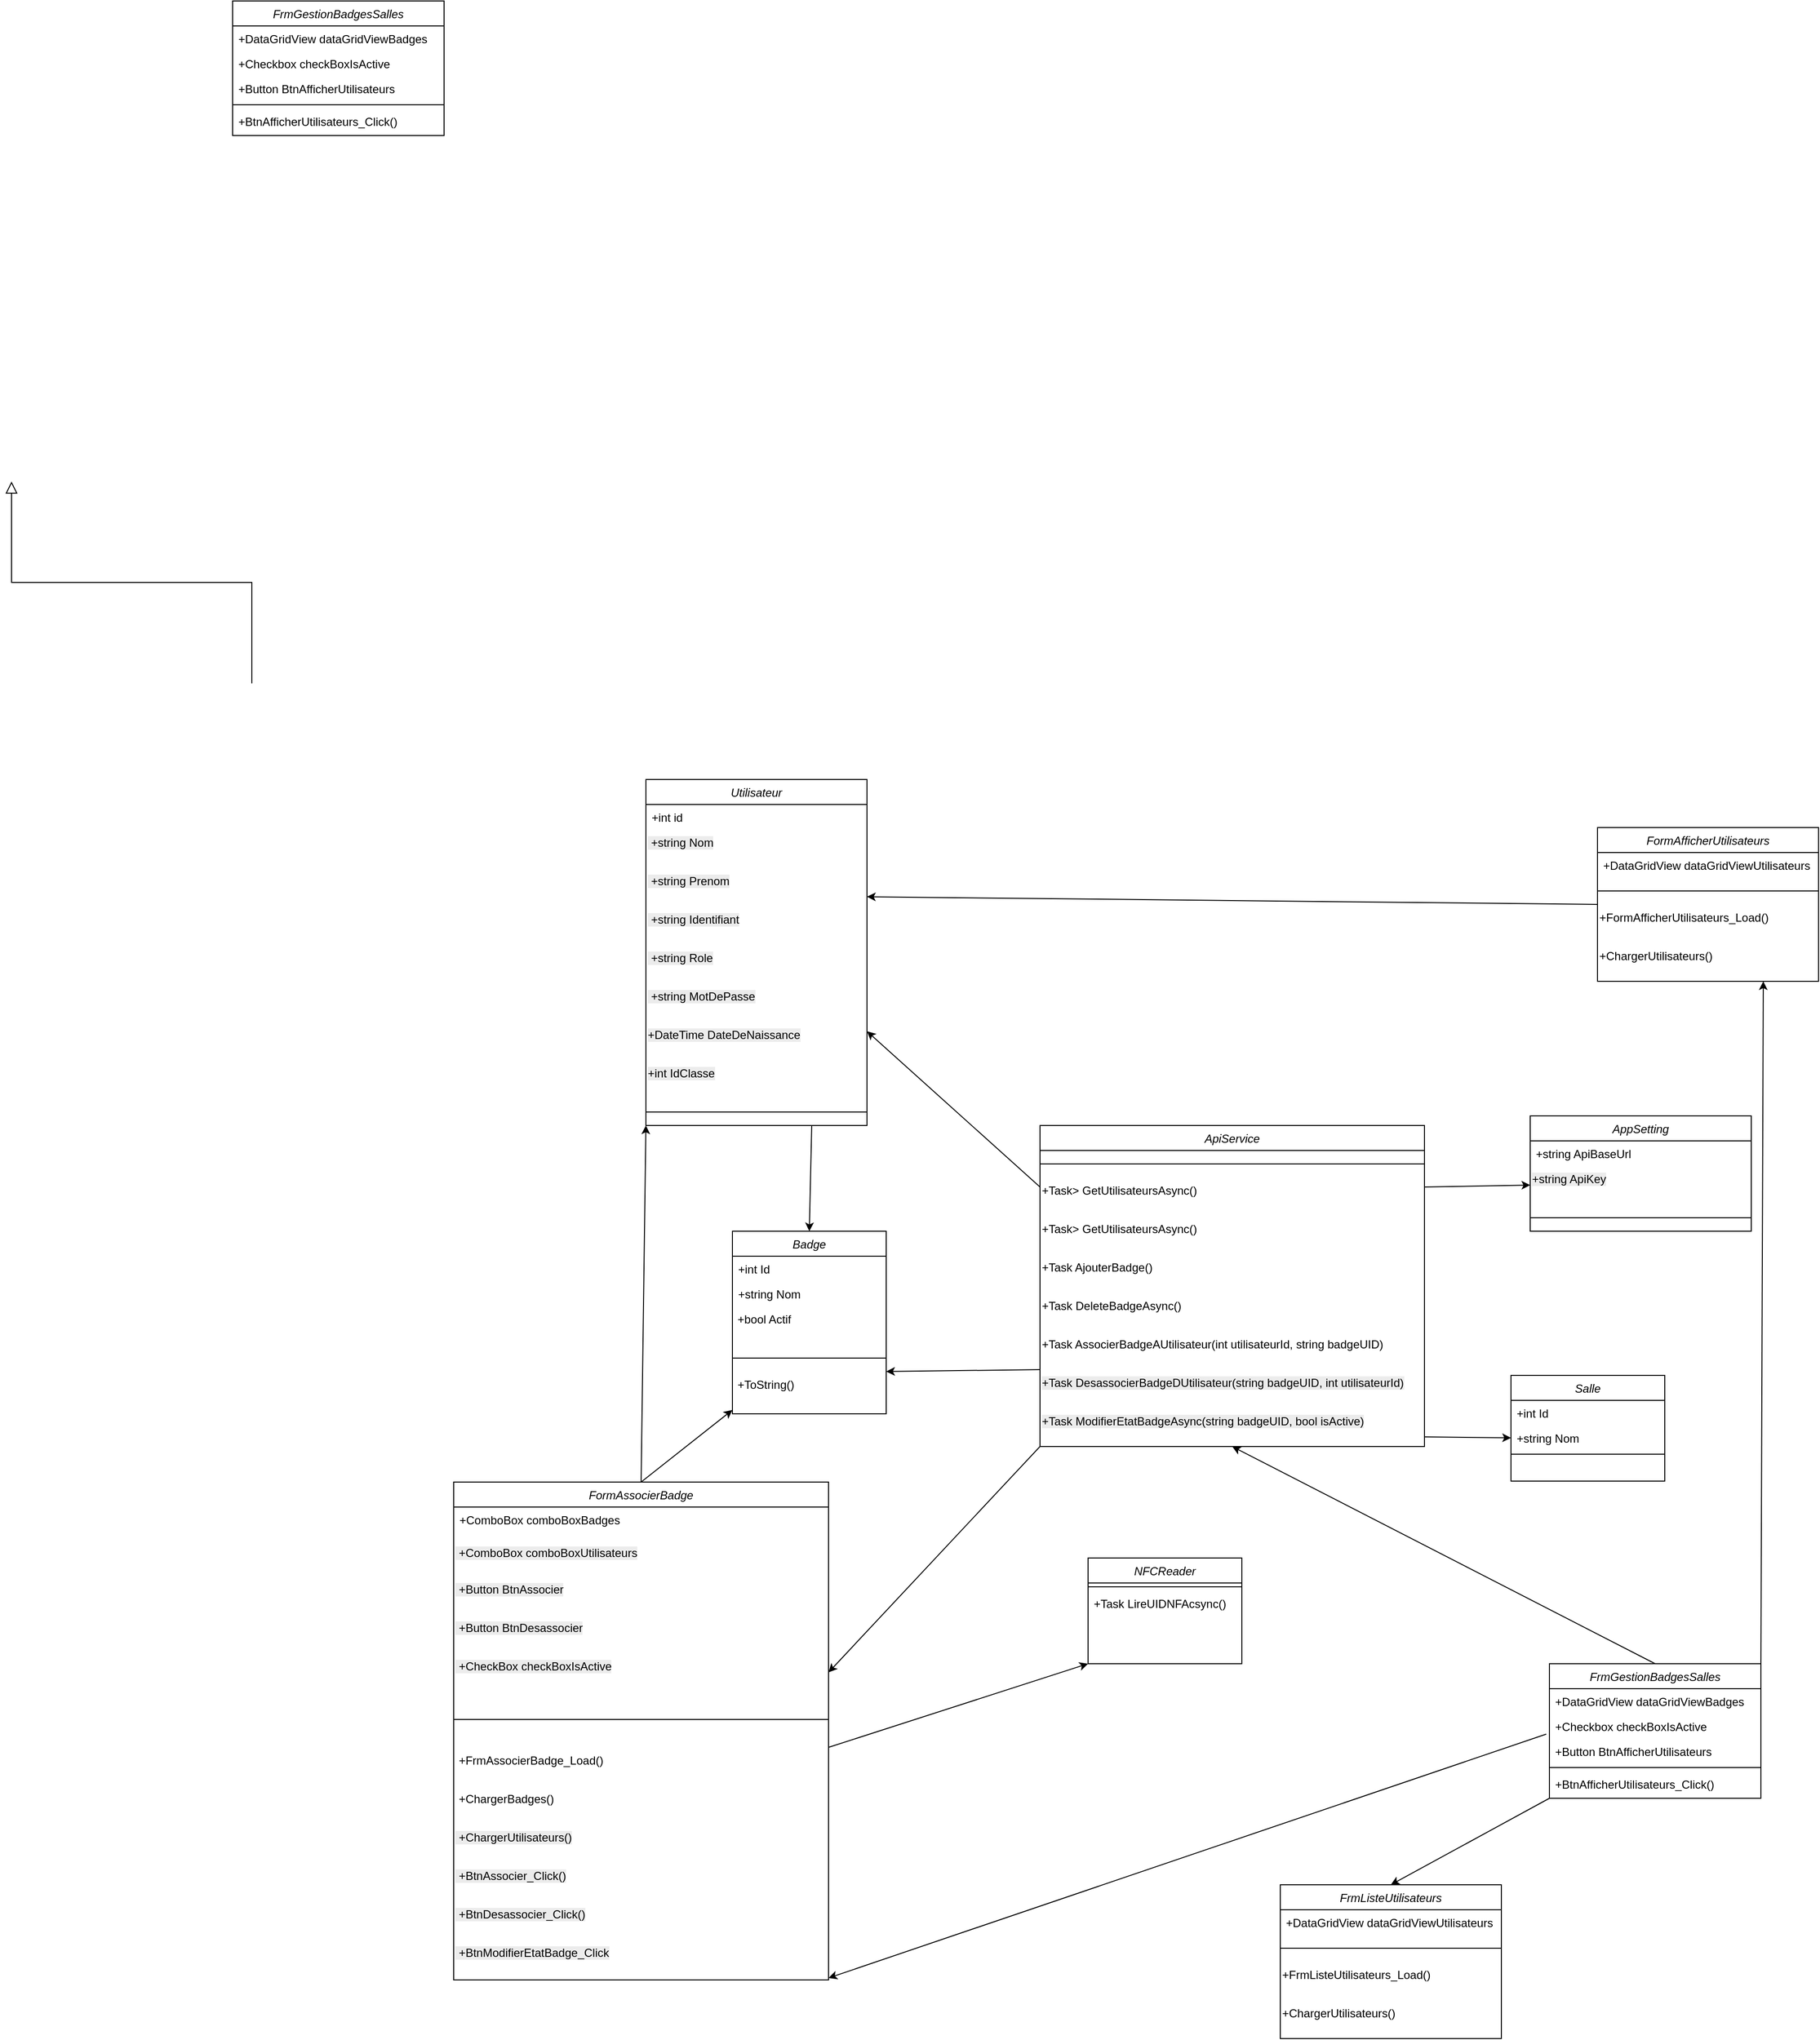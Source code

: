 <mxfile version="26.2.14">
  <diagram id="C5RBs43oDa-KdzZeNtuy" name="Page-1">
    <mxGraphModel dx="3064" dy="1447" grid="1" gridSize="10" guides="1" tooltips="1" connect="1" arrows="1" fold="1" page="1" pageScale="1" pageWidth="827" pageHeight="1169" math="0" shadow="0">
      <root>
        <mxCell id="WIyWlLk6GJQsqaUBKTNV-0" />
        <mxCell id="WIyWlLk6GJQsqaUBKTNV-1" parent="WIyWlLk6GJQsqaUBKTNV-0" />
        <mxCell id="zkfFHV4jXpPFQw0GAbJ--0" value="Salle" style="swimlane;fontStyle=2;align=center;verticalAlign=top;childLayout=stackLayout;horizontal=1;startSize=26;horizontalStack=0;resizeParent=1;resizeLast=0;collapsible=1;marginBottom=0;rounded=0;shadow=0;strokeWidth=1;" parent="WIyWlLk6GJQsqaUBKTNV-1" vertex="1">
          <mxGeometry x="1790" y="1470" width="160" height="110" as="geometry">
            <mxRectangle x="230" y="140" width="160" height="26" as="alternateBounds" />
          </mxGeometry>
        </mxCell>
        <mxCell id="zkfFHV4jXpPFQw0GAbJ--1" value="+int Id" style="text;align=left;verticalAlign=top;spacingLeft=4;spacingRight=4;overflow=hidden;rotatable=0;points=[[0,0.5],[1,0.5]];portConstraint=eastwest;" parent="zkfFHV4jXpPFQw0GAbJ--0" vertex="1">
          <mxGeometry y="26" width="160" height="26" as="geometry" />
        </mxCell>
        <mxCell id="zkfFHV4jXpPFQw0GAbJ--2" value="+string Nom" style="text;align=left;verticalAlign=top;spacingLeft=4;spacingRight=4;overflow=hidden;rotatable=0;points=[[0,0.5],[1,0.5]];portConstraint=eastwest;rounded=0;shadow=0;html=0;" parent="zkfFHV4jXpPFQw0GAbJ--0" vertex="1">
          <mxGeometry y="52" width="160" height="26" as="geometry" />
        </mxCell>
        <mxCell id="zkfFHV4jXpPFQw0GAbJ--4" value="" style="line;html=1;strokeWidth=1;align=left;verticalAlign=middle;spacingTop=-1;spacingLeft=3;spacingRight=3;rotatable=0;labelPosition=right;points=[];portConstraint=eastwest;" parent="zkfFHV4jXpPFQw0GAbJ--0" vertex="1">
          <mxGeometry y="78" width="160" height="8" as="geometry" />
        </mxCell>
        <mxCell id="zkfFHV4jXpPFQw0GAbJ--16" value="" style="endArrow=block;endSize=10;endFill=0;shadow=0;strokeWidth=1;rounded=0;curved=0;edgeStyle=elbowEdgeStyle;elbow=vertical;" parent="WIyWlLk6GJQsqaUBKTNV-1" edge="1">
          <mxGeometry width="160" relative="1" as="geometry">
            <mxPoint x="480" y="750" as="sourcePoint" />
            <mxPoint x="230" y="540" as="targetPoint" />
          </mxGeometry>
        </mxCell>
        <mxCell id="cwjUSwcgFx_ftopS6102-0" value="NFCReader" style="swimlane;fontStyle=2;align=center;verticalAlign=top;childLayout=stackLayout;horizontal=1;startSize=26;horizontalStack=0;resizeParent=1;resizeLast=0;collapsible=1;marginBottom=0;rounded=0;shadow=0;strokeWidth=1;" parent="WIyWlLk6GJQsqaUBKTNV-1" vertex="1">
          <mxGeometry x="1350" y="1660" width="160" height="110" as="geometry">
            <mxRectangle x="230" y="140" width="160" height="26" as="alternateBounds" />
          </mxGeometry>
        </mxCell>
        <mxCell id="cwjUSwcgFx_ftopS6102-3" value="" style="line;html=1;strokeWidth=1;align=left;verticalAlign=middle;spacingTop=-1;spacingLeft=3;spacingRight=3;rotatable=0;labelPosition=right;points=[];portConstraint=eastwest;" parent="cwjUSwcgFx_ftopS6102-0" vertex="1">
          <mxGeometry y="26" width="160" height="8" as="geometry" />
        </mxCell>
        <mxCell id="cwjUSwcgFx_ftopS6102-4" value="+Task LireUIDNFAcsync()" style="text;align=left;verticalAlign=top;spacingLeft=4;spacingRight=4;overflow=hidden;rotatable=0;points=[[0,0.5],[1,0.5]];portConstraint=eastwest;rounded=0;shadow=0;html=0;" parent="cwjUSwcgFx_ftopS6102-0" vertex="1">
          <mxGeometry y="34" width="160" height="26" as="geometry" />
        </mxCell>
        <mxCell id="cwjUSwcgFx_ftopS6102-14" value="Badge" style="swimlane;fontStyle=2;align=center;verticalAlign=top;childLayout=stackLayout;horizontal=1;startSize=26;horizontalStack=0;resizeParent=1;resizeLast=0;collapsible=1;marginBottom=0;rounded=0;shadow=0;strokeWidth=1;" parent="WIyWlLk6GJQsqaUBKTNV-1" vertex="1">
          <mxGeometry x="980" y="1320" width="160" height="190" as="geometry">
            <mxRectangle x="230" y="140" width="160" height="26" as="alternateBounds" />
          </mxGeometry>
        </mxCell>
        <mxCell id="cwjUSwcgFx_ftopS6102-15" value="+int Id" style="text;align=left;verticalAlign=top;spacingLeft=4;spacingRight=4;overflow=hidden;rotatable=0;points=[[0,0.5],[1,0.5]];portConstraint=eastwest;" parent="cwjUSwcgFx_ftopS6102-14" vertex="1">
          <mxGeometry y="26" width="160" height="26" as="geometry" />
        </mxCell>
        <mxCell id="cwjUSwcgFx_ftopS6102-16" value="+string Nom" style="text;align=left;verticalAlign=top;spacingLeft=4;spacingRight=4;overflow=hidden;rotatable=0;points=[[0,0.5],[1,0.5]];portConstraint=eastwest;rounded=0;shadow=0;html=0;" parent="cwjUSwcgFx_ftopS6102-14" vertex="1">
          <mxGeometry y="52" width="160" height="26" as="geometry" />
        </mxCell>
        <mxCell id="cwjUSwcgFx_ftopS6102-22" value="&lt;span style=&quot;text-wrap-mode: nowrap;&quot;&gt;&amp;nbsp;+bool Actif&lt;/span&gt;" style="text;whiteSpace=wrap;html=1;" parent="cwjUSwcgFx_ftopS6102-14" vertex="1">
          <mxGeometry y="78" width="160" height="40" as="geometry" />
        </mxCell>
        <mxCell id="cwjUSwcgFx_ftopS6102-17" value="" style="line;html=1;strokeWidth=1;align=left;verticalAlign=middle;spacingTop=-1;spacingLeft=3;spacingRight=3;rotatable=0;labelPosition=right;points=[];portConstraint=eastwest;" parent="cwjUSwcgFx_ftopS6102-14" vertex="1">
          <mxGeometry y="118" width="160" height="28" as="geometry" />
        </mxCell>
        <mxCell id="cwjUSwcgFx_ftopS6102-23" value="&lt;span style=&quot;text-wrap-mode: nowrap;&quot;&gt;&amp;nbsp;+ToString()&lt;/span&gt;" style="text;whiteSpace=wrap;html=1;" parent="cwjUSwcgFx_ftopS6102-14" vertex="1">
          <mxGeometry y="146" width="160" height="40" as="geometry" />
        </mxCell>
        <mxCell id="cwjUSwcgFx_ftopS6102-18" value="FrmGestionBadgesSalles" style="swimlane;fontStyle=2;align=center;verticalAlign=top;childLayout=stackLayout;horizontal=1;startSize=26;horizontalStack=0;resizeParent=1;resizeLast=0;collapsible=1;marginBottom=0;rounded=0;shadow=0;strokeWidth=1;" parent="WIyWlLk6GJQsqaUBKTNV-1" vertex="1">
          <mxGeometry x="460" y="40" width="220" height="140" as="geometry">
            <mxRectangle x="230" y="140" width="160" height="26" as="alternateBounds" />
          </mxGeometry>
        </mxCell>
        <mxCell id="cwjUSwcgFx_ftopS6102-19" value="+DataGridView dataGridViewBadges" style="text;align=left;verticalAlign=top;spacingLeft=4;spacingRight=4;overflow=hidden;rotatable=0;points=[[0,0.5],[1,0.5]];portConstraint=eastwest;" parent="cwjUSwcgFx_ftopS6102-18" vertex="1">
          <mxGeometry y="26" width="220" height="26" as="geometry" />
        </mxCell>
        <mxCell id="cwjUSwcgFx_ftopS6102-20" value="+Checkbox checkBoxIsActive" style="text;align=left;verticalAlign=top;spacingLeft=4;spacingRight=4;overflow=hidden;rotatable=0;points=[[0,0.5],[1,0.5]];portConstraint=eastwest;rounded=0;shadow=0;html=0;" parent="cwjUSwcgFx_ftopS6102-18" vertex="1">
          <mxGeometry y="52" width="220" height="26" as="geometry" />
        </mxCell>
        <mxCell id="cwjUSwcgFx_ftopS6102-24" value="+Button BtnAfficherUtilisateurs" style="text;align=left;verticalAlign=top;spacingLeft=4;spacingRight=4;overflow=hidden;rotatable=0;points=[[0,0.5],[1,0.5]];portConstraint=eastwest;rounded=0;shadow=0;html=0;" parent="cwjUSwcgFx_ftopS6102-18" vertex="1">
          <mxGeometry y="78" width="220" height="26" as="geometry" />
        </mxCell>
        <mxCell id="cwjUSwcgFx_ftopS6102-21" value="" style="line;html=1;strokeWidth=1;align=left;verticalAlign=middle;spacingTop=-1;spacingLeft=3;spacingRight=3;rotatable=0;labelPosition=right;points=[];portConstraint=eastwest;" parent="cwjUSwcgFx_ftopS6102-18" vertex="1">
          <mxGeometry y="104" width="220" height="8" as="geometry" />
        </mxCell>
        <mxCell id="cwjUSwcgFx_ftopS6102-25" value="+BtnAfficherUtilisateurs_Click()" style="text;align=left;verticalAlign=top;spacingLeft=4;spacingRight=4;overflow=hidden;rotatable=0;points=[[0,0.5],[1,0.5]];portConstraint=eastwest;rounded=0;shadow=0;html=0;" parent="cwjUSwcgFx_ftopS6102-18" vertex="1">
          <mxGeometry y="112" width="220" height="26" as="geometry" />
        </mxCell>
        <mxCell id="cwjUSwcgFx_ftopS6102-26" value="FrmGestionBadgesSalles" style="swimlane;fontStyle=2;align=center;verticalAlign=top;childLayout=stackLayout;horizontal=1;startSize=26;horizontalStack=0;resizeParent=1;resizeLast=0;collapsible=1;marginBottom=0;rounded=0;shadow=0;strokeWidth=1;" parent="WIyWlLk6GJQsqaUBKTNV-1" vertex="1">
          <mxGeometry x="1830" y="1770" width="220" height="140" as="geometry">
            <mxRectangle x="230" y="140" width="160" height="26" as="alternateBounds" />
          </mxGeometry>
        </mxCell>
        <mxCell id="cwjUSwcgFx_ftopS6102-27" value="+DataGridView dataGridViewBadges" style="text;align=left;verticalAlign=top;spacingLeft=4;spacingRight=4;overflow=hidden;rotatable=0;points=[[0,0.5],[1,0.5]];portConstraint=eastwest;" parent="cwjUSwcgFx_ftopS6102-26" vertex="1">
          <mxGeometry y="26" width="220" height="26" as="geometry" />
        </mxCell>
        <mxCell id="cwjUSwcgFx_ftopS6102-28" value="+Checkbox checkBoxIsActive" style="text;align=left;verticalAlign=top;spacingLeft=4;spacingRight=4;overflow=hidden;rotatable=0;points=[[0,0.5],[1,0.5]];portConstraint=eastwest;rounded=0;shadow=0;html=0;" parent="cwjUSwcgFx_ftopS6102-26" vertex="1">
          <mxGeometry y="52" width="220" height="26" as="geometry" />
        </mxCell>
        <mxCell id="cwjUSwcgFx_ftopS6102-29" value="+Button BtnAfficherUtilisateurs" style="text;align=left;verticalAlign=top;spacingLeft=4;spacingRight=4;overflow=hidden;rotatable=0;points=[[0,0.5],[1,0.5]];portConstraint=eastwest;rounded=0;shadow=0;html=0;" parent="cwjUSwcgFx_ftopS6102-26" vertex="1">
          <mxGeometry y="78" width="220" height="26" as="geometry" />
        </mxCell>
        <mxCell id="cwjUSwcgFx_ftopS6102-30" value="" style="line;html=1;strokeWidth=1;align=left;verticalAlign=middle;spacingTop=-1;spacingLeft=3;spacingRight=3;rotatable=0;labelPosition=right;points=[];portConstraint=eastwest;" parent="cwjUSwcgFx_ftopS6102-26" vertex="1">
          <mxGeometry y="104" width="220" height="8" as="geometry" />
        </mxCell>
        <mxCell id="cwjUSwcgFx_ftopS6102-31" value="+BtnAfficherUtilisateurs_Click()" style="text;align=left;verticalAlign=top;spacingLeft=4;spacingRight=4;overflow=hidden;rotatable=0;points=[[0,0.5],[1,0.5]];portConstraint=eastwest;rounded=0;shadow=0;html=0;" parent="cwjUSwcgFx_ftopS6102-26" vertex="1">
          <mxGeometry y="112" width="220" height="26" as="geometry" />
        </mxCell>
        <mxCell id="cwjUSwcgFx_ftopS6102-32" value="FormAfficherUtilisateurs" style="swimlane;fontStyle=2;align=center;verticalAlign=top;childLayout=stackLayout;horizontal=1;startSize=26;horizontalStack=0;resizeParent=1;resizeLast=0;collapsible=1;marginBottom=0;rounded=0;shadow=0;strokeWidth=1;" parent="WIyWlLk6GJQsqaUBKTNV-1" vertex="1">
          <mxGeometry x="1880" y="900" width="230" height="160" as="geometry">
            <mxRectangle x="230" y="140" width="160" height="26" as="alternateBounds" />
          </mxGeometry>
        </mxCell>
        <mxCell id="cwjUSwcgFx_ftopS6102-33" value="+DataGridView dataGridViewUtilisateurs" style="text;align=left;verticalAlign=top;spacingLeft=4;spacingRight=4;overflow=hidden;rotatable=0;points=[[0,0.5],[1,0.5]];portConstraint=eastwest;" parent="cwjUSwcgFx_ftopS6102-32" vertex="1">
          <mxGeometry y="26" width="230" height="26" as="geometry" />
        </mxCell>
        <mxCell id="cwjUSwcgFx_ftopS6102-36" value="" style="line;html=1;strokeWidth=1;align=left;verticalAlign=middle;spacingTop=-1;spacingLeft=3;spacingRight=3;rotatable=0;labelPosition=right;points=[];portConstraint=eastwest;" parent="cwjUSwcgFx_ftopS6102-32" vertex="1">
          <mxGeometry y="52" width="230" height="28" as="geometry" />
        </mxCell>
        <mxCell id="cwjUSwcgFx_ftopS6102-37" value="&lt;span style=&quot;text-wrap-mode: nowrap;&quot;&gt;+FormAfficherUtilisateurs_Load()&lt;/span&gt;" style="text;whiteSpace=wrap;html=1;" parent="cwjUSwcgFx_ftopS6102-32" vertex="1">
          <mxGeometry y="80" width="230" height="40" as="geometry" />
        </mxCell>
        <mxCell id="cwjUSwcgFx_ftopS6102-38" value="+ChargerUtilisateurs()" style="text;whiteSpace=wrap;html=1;" parent="cwjUSwcgFx_ftopS6102-32" vertex="1">
          <mxGeometry y="120" width="230" height="40" as="geometry" />
        </mxCell>
        <mxCell id="cwjUSwcgFx_ftopS6102-39" value="FrmListeUtilisateurs" style="swimlane;fontStyle=2;align=center;verticalAlign=top;childLayout=stackLayout;horizontal=1;startSize=26;horizontalStack=0;resizeParent=1;resizeLast=0;collapsible=1;marginBottom=0;rounded=0;shadow=0;strokeWidth=1;" parent="WIyWlLk6GJQsqaUBKTNV-1" vertex="1">
          <mxGeometry x="1550" y="2000" width="230" height="160" as="geometry">
            <mxRectangle x="230" y="140" width="160" height="26" as="alternateBounds" />
          </mxGeometry>
        </mxCell>
        <mxCell id="cwjUSwcgFx_ftopS6102-40" value="+DataGridView dataGridViewUtilisateurs" style="text;align=left;verticalAlign=top;spacingLeft=4;spacingRight=4;overflow=hidden;rotatable=0;points=[[0,0.5],[1,0.5]];portConstraint=eastwest;" parent="cwjUSwcgFx_ftopS6102-39" vertex="1">
          <mxGeometry y="26" width="230" height="26" as="geometry" />
        </mxCell>
        <mxCell id="cwjUSwcgFx_ftopS6102-41" value="" style="line;html=1;strokeWidth=1;align=left;verticalAlign=middle;spacingTop=-1;spacingLeft=3;spacingRight=3;rotatable=0;labelPosition=right;points=[];portConstraint=eastwest;" parent="cwjUSwcgFx_ftopS6102-39" vertex="1">
          <mxGeometry y="52" width="230" height="28" as="geometry" />
        </mxCell>
        <mxCell id="cwjUSwcgFx_ftopS6102-42" value="&lt;span style=&quot;text-wrap-mode: nowrap;&quot;&gt;+FrmListeUtilisateurs_Load()&lt;/span&gt;" style="text;whiteSpace=wrap;html=1;" parent="cwjUSwcgFx_ftopS6102-39" vertex="1">
          <mxGeometry y="80" width="230" height="40" as="geometry" />
        </mxCell>
        <mxCell id="cwjUSwcgFx_ftopS6102-43" value="+ChargerUtilisateurs()" style="text;whiteSpace=wrap;html=1;" parent="cwjUSwcgFx_ftopS6102-39" vertex="1">
          <mxGeometry y="120" width="230" height="40" as="geometry" />
        </mxCell>
        <mxCell id="cwjUSwcgFx_ftopS6102-44" value="ApiService" style="swimlane;fontStyle=2;align=center;verticalAlign=top;childLayout=stackLayout;horizontal=1;startSize=26;horizontalStack=0;resizeParent=1;resizeLast=0;collapsible=1;marginBottom=0;rounded=0;shadow=0;strokeWidth=1;" parent="WIyWlLk6GJQsqaUBKTNV-1" vertex="1">
          <mxGeometry x="1300" y="1210" width="400" height="334" as="geometry">
            <mxRectangle x="230" y="140" width="160" height="26" as="alternateBounds" />
          </mxGeometry>
        </mxCell>
        <mxCell id="cwjUSwcgFx_ftopS6102-46" value="" style="line;html=1;strokeWidth=1;align=left;verticalAlign=middle;spacingTop=-1;spacingLeft=3;spacingRight=3;rotatable=0;labelPosition=right;points=[];portConstraint=eastwest;" parent="cwjUSwcgFx_ftopS6102-44" vertex="1">
          <mxGeometry y="26" width="400" height="28" as="geometry" />
        </mxCell>
        <mxCell id="cwjUSwcgFx_ftopS6102-47" value="&lt;span style=&quot;text-wrap-mode: nowrap;&quot;&gt;+Task&amp;gt; GetUtilisateursAsync()&lt;/span&gt;" style="text;whiteSpace=wrap;html=1;" parent="cwjUSwcgFx_ftopS6102-44" vertex="1">
          <mxGeometry y="54" width="400" height="40" as="geometry" />
        </mxCell>
        <mxCell id="cwjUSwcgFx_ftopS6102-50" value="&lt;span style=&quot;text-wrap-mode: nowrap;&quot;&gt;+Task&amp;gt; GetUtilisateursAsync()&lt;/span&gt;" style="text;whiteSpace=wrap;html=1;" parent="cwjUSwcgFx_ftopS6102-44" vertex="1">
          <mxGeometry y="94" width="400" height="40" as="geometry" />
        </mxCell>
        <mxCell id="cwjUSwcgFx_ftopS6102-49" value="&lt;span style=&quot;text-wrap-mode: nowrap;&quot;&gt;+Task AjouterBadge()&lt;/span&gt;" style="text;whiteSpace=wrap;html=1;" parent="cwjUSwcgFx_ftopS6102-44" vertex="1">
          <mxGeometry y="134" width="400" height="40" as="geometry" />
        </mxCell>
        <mxCell id="cwjUSwcgFx_ftopS6102-51" value="+Task DeleteBadgeAsync()" style="text;whiteSpace=wrap;html=1;" parent="cwjUSwcgFx_ftopS6102-44" vertex="1">
          <mxGeometry y="174" width="400" height="40" as="geometry" />
        </mxCell>
        <mxCell id="cwjUSwcgFx_ftopS6102-52" value="+Task AssocierBadgeAUtilisateur(int utilisateurId, string badgeUID)" style="text;whiteSpace=wrap;html=1;" parent="cwjUSwcgFx_ftopS6102-44" vertex="1">
          <mxGeometry y="214" width="400" height="40" as="geometry" />
        </mxCell>
        <mxCell id="cwjUSwcgFx_ftopS6102-53" value="&lt;span style=&quot;color: rgb(0, 0, 0); font-family: Helvetica; font-size: 12px; font-style: normal; font-variant-ligatures: normal; font-variant-caps: normal; font-weight: 400; letter-spacing: normal; orphans: 2; text-align: left; text-indent: 0px; text-transform: none; widows: 2; word-spacing: 0px; -webkit-text-stroke-width: 0px; white-space: nowrap; background-color: rgb(236, 236, 236); text-decoration-thickness: initial; text-decoration-style: initial; text-decoration-color: initial; float: none; display: inline !important;&quot;&gt;+Task DesassocierBadgeDUtilisateur(string badgeUID, int utilisateurId)&lt;/span&gt;" style="text;whiteSpace=wrap;html=1;" parent="cwjUSwcgFx_ftopS6102-44" vertex="1">
          <mxGeometry y="254" width="400" height="40" as="geometry" />
        </mxCell>
        <mxCell id="cwjUSwcgFx_ftopS6102-54" value="&lt;span style=&quot;color: rgb(0, 0, 0); font-family: Helvetica; font-size: 12px; font-style: normal; font-variant-ligatures: normal; font-variant-caps: normal; font-weight: 400; letter-spacing: normal; orphans: 2; text-align: left; text-indent: 0px; text-transform: none; widows: 2; word-spacing: 0px; -webkit-text-stroke-width: 0px; white-space: nowrap; background-color: rgb(236, 236, 236); text-decoration-thickness: initial; text-decoration-style: initial; text-decoration-color: initial; float: none; display: inline !important;&quot;&gt;+Task ModifierEtatBadgeAsync(string badgeUID, bool isActive)&lt;/span&gt;" style="text;whiteSpace=wrap;html=1;" parent="cwjUSwcgFx_ftopS6102-44" vertex="1">
          <mxGeometry y="294" width="400" height="40" as="geometry" />
        </mxCell>
        <mxCell id="cwjUSwcgFx_ftopS6102-55" value="AppSetting" style="swimlane;fontStyle=2;align=center;verticalAlign=top;childLayout=stackLayout;horizontal=1;startSize=26;horizontalStack=0;resizeParent=1;resizeLast=0;collapsible=1;marginBottom=0;rounded=0;shadow=0;strokeWidth=1;" parent="WIyWlLk6GJQsqaUBKTNV-1" vertex="1">
          <mxGeometry x="1810" y="1200" width="230" height="120" as="geometry">
            <mxRectangle x="230" y="140" width="160" height="26" as="alternateBounds" />
          </mxGeometry>
        </mxCell>
        <mxCell id="cwjUSwcgFx_ftopS6102-56" value="+string ApiBaseUrl" style="text;align=left;verticalAlign=top;spacingLeft=4;spacingRight=4;overflow=hidden;rotatable=0;points=[[0,0.5],[1,0.5]];portConstraint=eastwest;" parent="cwjUSwcgFx_ftopS6102-55" vertex="1">
          <mxGeometry y="26" width="230" height="26" as="geometry" />
        </mxCell>
        <mxCell id="cwjUSwcgFx_ftopS6102-60" value="&lt;span style=&quot;color: rgb(0, 0, 0); font-family: Helvetica; font-size: 12px; font-style: normal; font-variant-ligatures: normal; font-variant-caps: normal; font-weight: 400; letter-spacing: normal; orphans: 2; text-align: left; text-indent: 0px; text-transform: none; widows: 2; word-spacing: 0px; -webkit-text-stroke-width: 0px; white-space: nowrap; background-color: rgb(236, 236, 236); text-decoration-thickness: initial; text-decoration-style: initial; text-decoration-color: initial; float: none; display: inline !important;&quot;&gt;+string ApiKey&lt;/span&gt;" style="text;whiteSpace=wrap;html=1;" parent="cwjUSwcgFx_ftopS6102-55" vertex="1">
          <mxGeometry y="52" width="230" height="40" as="geometry" />
        </mxCell>
        <mxCell id="cwjUSwcgFx_ftopS6102-57" value="" style="line;html=1;strokeWidth=1;align=left;verticalAlign=middle;spacingTop=-1;spacingLeft=3;spacingRight=3;rotatable=0;labelPosition=right;points=[];portConstraint=eastwest;" parent="cwjUSwcgFx_ftopS6102-55" vertex="1">
          <mxGeometry y="92" width="230" height="28" as="geometry" />
        </mxCell>
        <mxCell id="cwjUSwcgFx_ftopS6102-61" value="Utilisateur" style="swimlane;fontStyle=2;align=center;verticalAlign=top;childLayout=stackLayout;horizontal=1;startSize=26;horizontalStack=0;resizeParent=1;resizeLast=0;collapsible=1;marginBottom=0;rounded=0;shadow=0;strokeWidth=1;" parent="WIyWlLk6GJQsqaUBKTNV-1" vertex="1">
          <mxGeometry x="890" y="850" width="230" height="360" as="geometry">
            <mxRectangle x="230" y="140" width="160" height="26" as="alternateBounds" />
          </mxGeometry>
        </mxCell>
        <mxCell id="cwjUSwcgFx_ftopS6102-62" value="+int id" style="text;align=left;verticalAlign=top;spacingLeft=4;spacingRight=4;overflow=hidden;rotatable=0;points=[[0,0.5],[1,0.5]];portConstraint=eastwest;" parent="cwjUSwcgFx_ftopS6102-61" vertex="1">
          <mxGeometry y="26" width="230" height="26" as="geometry" />
        </mxCell>
        <mxCell id="cwjUSwcgFx_ftopS6102-63" value="&lt;span style=&quot;color: rgb(0, 0, 0); font-family: Helvetica; font-size: 12px; font-style: normal; font-variant-ligatures: normal; font-variant-caps: normal; font-weight: 400; letter-spacing: normal; orphans: 2; text-align: left; text-indent: 0px; text-transform: none; widows: 2; word-spacing: 0px; -webkit-text-stroke-width: 0px; white-space: nowrap; background-color: rgb(236, 236, 236); text-decoration-thickness: initial; text-decoration-style: initial; text-decoration-color: initial; float: none; display: inline !important;&quot;&gt;&amp;nbsp;+string Nom&lt;/span&gt;" style="text;whiteSpace=wrap;html=1;" parent="cwjUSwcgFx_ftopS6102-61" vertex="1">
          <mxGeometry y="52" width="230" height="40" as="geometry" />
        </mxCell>
        <mxCell id="cwjUSwcgFx_ftopS6102-65" value="&lt;span style=&quot;color: rgb(0, 0, 0); font-family: Helvetica; font-size: 12px; font-style: normal; font-variant-ligatures: normal; font-variant-caps: normal; font-weight: 400; letter-spacing: normal; orphans: 2; text-align: left; text-indent: 0px; text-transform: none; widows: 2; word-spacing: 0px; -webkit-text-stroke-width: 0px; white-space: nowrap; background-color: rgb(236, 236, 236); text-decoration-thickness: initial; text-decoration-style: initial; text-decoration-color: initial; float: none; display: inline !important;&quot;&gt;&amp;nbsp;+string Prenom&lt;/span&gt;" style="text;whiteSpace=wrap;html=1;" parent="cwjUSwcgFx_ftopS6102-61" vertex="1">
          <mxGeometry y="92" width="230" height="40" as="geometry" />
        </mxCell>
        <mxCell id="cwjUSwcgFx_ftopS6102-66" value="&lt;span style=&quot;color: rgb(0, 0, 0); font-family: Helvetica; font-size: 12px; font-style: normal; font-variant-ligatures: normal; font-variant-caps: normal; font-weight: 400; letter-spacing: normal; orphans: 2; text-align: left; text-indent: 0px; text-transform: none; widows: 2; word-spacing: 0px; -webkit-text-stroke-width: 0px; white-space: nowrap; background-color: rgb(236, 236, 236); text-decoration-thickness: initial; text-decoration-style: initial; text-decoration-color: initial; float: none; display: inline !important;&quot;&gt;&amp;nbsp;+string Identifiant&lt;/span&gt;" style="text;whiteSpace=wrap;html=1;" parent="cwjUSwcgFx_ftopS6102-61" vertex="1">
          <mxGeometry y="132" width="230" height="40" as="geometry" />
        </mxCell>
        <mxCell id="cwjUSwcgFx_ftopS6102-67" value="&lt;span style=&quot;color: rgb(0, 0, 0); font-family: Helvetica; font-size: 12px; font-style: normal; font-variant-ligatures: normal; font-variant-caps: normal; font-weight: 400; letter-spacing: normal; orphans: 2; text-align: left; text-indent: 0px; text-transform: none; widows: 2; word-spacing: 0px; -webkit-text-stroke-width: 0px; white-space: nowrap; background-color: rgb(236, 236, 236); text-decoration-thickness: initial; text-decoration-style: initial; text-decoration-color: initial; float: none; display: inline !important;&quot;&gt;&amp;nbsp;+string Role&lt;/span&gt;" style="text;whiteSpace=wrap;html=1;" parent="cwjUSwcgFx_ftopS6102-61" vertex="1">
          <mxGeometry y="172" width="230" height="40" as="geometry" />
        </mxCell>
        <mxCell id="cwjUSwcgFx_ftopS6102-68" value="&lt;span style=&quot;color: rgb(0, 0, 0); font-family: Helvetica; font-size: 12px; font-style: normal; font-variant-ligatures: normal; font-variant-caps: normal; font-weight: 400; letter-spacing: normal; orphans: 2; text-align: left; text-indent: 0px; text-transform: none; widows: 2; word-spacing: 0px; -webkit-text-stroke-width: 0px; white-space: nowrap; background-color: rgb(236, 236, 236); text-decoration-thickness: initial; text-decoration-style: initial; text-decoration-color: initial; float: none; display: inline !important;&quot;&gt;&amp;nbsp;+string MotDePasse&lt;/span&gt;" style="text;whiteSpace=wrap;html=1;" parent="cwjUSwcgFx_ftopS6102-61" vertex="1">
          <mxGeometry y="212" width="230" height="40" as="geometry" />
        </mxCell>
        <mxCell id="cwjUSwcgFx_ftopS6102-69" value="&lt;span style=&quot;color: rgb(0, 0, 0); font-family: Helvetica; font-size: 12px; font-style: normal; font-variant-ligatures: normal; font-variant-caps: normal; font-weight: 400; letter-spacing: normal; orphans: 2; text-align: left; text-indent: 0px; text-transform: none; widows: 2; word-spacing: 0px; -webkit-text-stroke-width: 0px; white-space: nowrap; background-color: rgb(236, 236, 236); text-decoration-thickness: initial; text-decoration-style: initial; text-decoration-color: initial; float: none; display: inline !important;&quot;&gt;+DateTime DateDeNaissance&lt;/span&gt;" style="text;whiteSpace=wrap;html=1;" parent="cwjUSwcgFx_ftopS6102-61" vertex="1">
          <mxGeometry y="252" width="230" height="40" as="geometry" />
        </mxCell>
        <mxCell id="cwjUSwcgFx_ftopS6102-70" value="&lt;span style=&quot;color: rgb(0, 0, 0); font-family: Helvetica; font-size: 12px; font-style: normal; font-variant-ligatures: normal; font-variant-caps: normal; font-weight: 400; letter-spacing: normal; orphans: 2; text-align: left; text-indent: 0px; text-transform: none; widows: 2; word-spacing: 0px; -webkit-text-stroke-width: 0px; white-space: nowrap; background-color: rgb(236, 236, 236); text-decoration-thickness: initial; text-decoration-style: initial; text-decoration-color: initial; float: none; display: inline !important;&quot;&gt;+int IdClasse&lt;/span&gt;" style="text;whiteSpace=wrap;html=1;" parent="cwjUSwcgFx_ftopS6102-61" vertex="1">
          <mxGeometry y="292" width="230" height="40" as="geometry" />
        </mxCell>
        <mxCell id="cwjUSwcgFx_ftopS6102-64" value="" style="line;html=1;strokeWidth=1;align=left;verticalAlign=middle;spacingTop=-1;spacingLeft=3;spacingRight=3;rotatable=0;labelPosition=right;points=[];portConstraint=eastwest;" parent="cwjUSwcgFx_ftopS6102-61" vertex="1">
          <mxGeometry y="332" width="230" height="28" as="geometry" />
        </mxCell>
        <mxCell id="cwjUSwcgFx_ftopS6102-84" value="FormAssocierBadge" style="swimlane;fontStyle=2;align=center;verticalAlign=top;childLayout=stackLayout;horizontal=1;startSize=26;horizontalStack=0;resizeParent=1;resizeLast=0;collapsible=1;marginBottom=0;rounded=0;shadow=0;strokeWidth=1;" parent="WIyWlLk6GJQsqaUBKTNV-1" vertex="1">
          <mxGeometry x="690" y="1581" width="390" height="518" as="geometry">
            <mxRectangle x="230" y="140" width="160" height="26" as="alternateBounds" />
          </mxGeometry>
        </mxCell>
        <mxCell id="cwjUSwcgFx_ftopS6102-85" value="+ComboBox comboBoxBadges" style="text;align=left;verticalAlign=top;spacingLeft=4;spacingRight=4;overflow=hidden;rotatable=0;points=[[0,0.5],[1,0.5]];portConstraint=eastwest;" parent="cwjUSwcgFx_ftopS6102-84" vertex="1">
          <mxGeometry y="26" width="390" height="34" as="geometry" />
        </mxCell>
        <mxCell id="cwjUSwcgFx_ftopS6102-89" value="&lt;span style=&quot;color: rgb(0, 0, 0); font-family: Helvetica; font-size: 12px; font-style: normal; font-variant-ligatures: normal; font-variant-caps: normal; font-weight: 400; letter-spacing: normal; orphans: 2; text-align: left; text-indent: 0px; text-transform: none; widows: 2; word-spacing: 0px; -webkit-text-stroke-width: 0px; white-space: nowrap; background-color: rgb(236, 236, 236); text-decoration-thickness: initial; text-decoration-style: initial; text-decoration-color: initial; float: none; display: inline !important;&quot;&gt;&amp;nbsp;+ComboBox comboBoxUtilisateurs&lt;/span&gt;" style="text;whiteSpace=wrap;html=1;" parent="cwjUSwcgFx_ftopS6102-84" vertex="1">
          <mxGeometry y="60" width="390" height="38" as="geometry" />
        </mxCell>
        <mxCell id="cwjUSwcgFx_ftopS6102-90" value="&lt;span style=&quot;color: rgb(0, 0, 0); font-family: Helvetica; font-size: 12px; font-style: normal; font-variant-ligatures: normal; font-variant-caps: normal; font-weight: 400; letter-spacing: normal; orphans: 2; text-align: left; text-indent: 0px; text-transform: none; widows: 2; word-spacing: 0px; -webkit-text-stroke-width: 0px; white-space: nowrap; background-color: rgb(236, 236, 236); text-decoration-thickness: initial; text-decoration-style: initial; text-decoration-color: initial; float: none; display: inline !important;&quot;&gt;&amp;nbsp;+Button BtnAssocier&lt;/span&gt;" style="text;whiteSpace=wrap;html=1;" parent="cwjUSwcgFx_ftopS6102-84" vertex="1">
          <mxGeometry y="98" width="390" height="40" as="geometry" />
        </mxCell>
        <mxCell id="cwjUSwcgFx_ftopS6102-91" value="&lt;span style=&quot;color: rgb(0, 0, 0); font-family: Helvetica; font-size: 12px; font-style: normal; font-variant-ligatures: normal; font-variant-caps: normal; font-weight: 400; letter-spacing: normal; orphans: 2; text-align: left; text-indent: 0px; text-transform: none; widows: 2; word-spacing: 0px; -webkit-text-stroke-width: 0px; white-space: normal; background-color: rgb(236, 236, 236); text-decoration-thickness: initial; text-decoration-style: initial; text-decoration-color: initial; float: none; display: inline !important;&quot;&gt;&amp;nbsp;+Button BtnDesassocier&lt;/span&gt;" style="text;whiteSpace=wrap;html=1;" parent="cwjUSwcgFx_ftopS6102-84" vertex="1">
          <mxGeometry y="138" width="390" height="40" as="geometry" />
        </mxCell>
        <mxCell id="cwjUSwcgFx_ftopS6102-92" value="&lt;span style=&quot;color: rgb(0, 0, 0); font-family: Helvetica; font-size: 12px; font-style: normal; font-variant-ligatures: normal; font-variant-caps: normal; font-weight: 400; letter-spacing: normal; orphans: 2; text-align: left; text-indent: 0px; text-transform: none; widows: 2; word-spacing: 0px; -webkit-text-stroke-width: 0px; white-space: normal; background-color: rgb(236, 236, 236); text-decoration-thickness: initial; text-decoration-style: initial; text-decoration-color: initial; float: none; display: inline !important;&quot;&gt;&amp;nbsp;+CheckBox checkBoxIsActive&lt;/span&gt;" style="text;whiteSpace=wrap;html=1;" parent="cwjUSwcgFx_ftopS6102-84" vertex="1">
          <mxGeometry y="178" width="390" height="40" as="geometry" />
        </mxCell>
        <mxCell id="cwjUSwcgFx_ftopS6102-86" value="" style="line;html=1;strokeWidth=1;align=left;verticalAlign=middle;spacingTop=-1;spacingLeft=3;spacingRight=3;rotatable=0;labelPosition=right;points=[];portConstraint=eastwest;" parent="cwjUSwcgFx_ftopS6102-84" vertex="1">
          <mxGeometry y="218" width="390" height="58" as="geometry" />
        </mxCell>
        <mxCell id="cwjUSwcgFx_ftopS6102-87" value="&lt;span style=&quot;text-wrap-mode: nowrap;&quot;&gt;&amp;nbsp;+FrmAssocierBadge_Load()&lt;/span&gt;" style="text;whiteSpace=wrap;html=1;" parent="cwjUSwcgFx_ftopS6102-84" vertex="1">
          <mxGeometry y="276" width="390" height="40" as="geometry" />
        </mxCell>
        <mxCell id="cwjUSwcgFx_ftopS6102-88" value="&amp;nbsp;+ChargerBadges()" style="text;whiteSpace=wrap;html=1;" parent="cwjUSwcgFx_ftopS6102-84" vertex="1">
          <mxGeometry y="316" width="390" height="40" as="geometry" />
        </mxCell>
        <mxCell id="cwjUSwcgFx_ftopS6102-95" value="&lt;span style=&quot;color: rgb(0, 0, 0); font-family: Helvetica; font-size: 12px; font-style: normal; font-variant-ligatures: normal; font-variant-caps: normal; font-weight: 400; letter-spacing: normal; orphans: 2; text-align: left; text-indent: 0px; text-transform: none; widows: 2; word-spacing: 0px; -webkit-text-stroke-width: 0px; white-space: normal; background-color: rgb(236, 236, 236); text-decoration-thickness: initial; text-decoration-style: initial; text-decoration-color: initial; float: none; display: inline !important;&quot;&gt;&amp;nbsp;+ChargerUtilisateurs()&lt;/span&gt;" style="text;whiteSpace=wrap;html=1;" parent="cwjUSwcgFx_ftopS6102-84" vertex="1">
          <mxGeometry y="356" width="390" height="40" as="geometry" />
        </mxCell>
        <mxCell id="cwjUSwcgFx_ftopS6102-96" value="&lt;span style=&quot;color: rgb(0, 0, 0); font-family: Helvetica; font-size: 12px; font-style: normal; font-variant-ligatures: normal; font-variant-caps: normal; font-weight: 400; letter-spacing: normal; orphans: 2; text-align: left; text-indent: 0px; text-transform: none; widows: 2; word-spacing: 0px; -webkit-text-stroke-width: 0px; white-space: normal; background-color: rgb(236, 236, 236); text-decoration-thickness: initial; text-decoration-style: initial; text-decoration-color: initial; float: none; display: inline !important;&quot;&gt;&amp;nbsp;+BtnAssocier_Click()&lt;/span&gt;" style="text;whiteSpace=wrap;html=1;" parent="cwjUSwcgFx_ftopS6102-84" vertex="1">
          <mxGeometry y="396" width="390" height="40" as="geometry" />
        </mxCell>
        <mxCell id="cwjUSwcgFx_ftopS6102-97" value="&lt;span style=&quot;color: rgb(0, 0, 0); font-family: Helvetica; font-size: 12px; font-style: normal; font-variant-ligatures: normal; font-variant-caps: normal; font-weight: 400; letter-spacing: normal; orphans: 2; text-align: left; text-indent: 0px; text-transform: none; widows: 2; word-spacing: 0px; -webkit-text-stroke-width: 0px; white-space: normal; background-color: rgb(236, 236, 236); text-decoration-thickness: initial; text-decoration-style: initial; text-decoration-color: initial; float: none; display: inline !important;&quot;&gt;&amp;nbsp;+BtnDesassocier_Click()&lt;/span&gt;" style="text;whiteSpace=wrap;html=1;" parent="cwjUSwcgFx_ftopS6102-84" vertex="1">
          <mxGeometry y="436" width="390" height="40" as="geometry" />
        </mxCell>
        <mxCell id="cwjUSwcgFx_ftopS6102-98" value="&lt;span style=&quot;color: rgb(0, 0, 0); font-family: Helvetica; font-size: 12px; font-style: normal; font-variant-ligatures: normal; font-variant-caps: normal; font-weight: 400; letter-spacing: normal; orphans: 2; text-align: left; text-indent: 0px; text-transform: none; widows: 2; word-spacing: 0px; -webkit-text-stroke-width: 0px; white-space: normal; background-color: rgb(236, 236, 236); text-decoration-thickness: initial; text-decoration-style: initial; text-decoration-color: initial; float: none; display: inline !important;&quot;&gt;&amp;nbsp;+BtnModifierEtatBadge_Click&lt;/span&gt;" style="text;whiteSpace=wrap;html=1;" parent="cwjUSwcgFx_ftopS6102-84" vertex="1">
          <mxGeometry y="476" width="390" height="40" as="geometry" />
        </mxCell>
        <mxCell id="AHgLOt9KZORfeLYSkVOy-0" value="" style="endArrow=classic;html=1;rounded=0;entryX=1;entryY=0.25;entryDx=0;entryDy=0;exitX=0;exitY=0.25;exitDx=0;exitDy=0;" edge="1" parent="WIyWlLk6GJQsqaUBKTNV-1" source="cwjUSwcgFx_ftopS6102-47" target="cwjUSwcgFx_ftopS6102-69">
          <mxGeometry width="50" height="50" relative="1" as="geometry">
            <mxPoint x="1300" y="1210" as="sourcePoint" />
            <mxPoint x="1890" y="1070" as="targetPoint" />
          </mxGeometry>
        </mxCell>
        <mxCell id="AHgLOt9KZORfeLYSkVOy-1" value="" style="endArrow=classic;html=1;rounded=0;exitX=0;exitY=0;exitDx=0;exitDy=0;entryX=1;entryY=0;entryDx=0;entryDy=0;" edge="1" parent="WIyWlLk6GJQsqaUBKTNV-1" source="cwjUSwcgFx_ftopS6102-53" target="cwjUSwcgFx_ftopS6102-23">
          <mxGeometry width="50" height="50" relative="1" as="geometry">
            <mxPoint x="1630" y="1030" as="sourcePoint" />
            <mxPoint x="1900" y="872" as="targetPoint" />
          </mxGeometry>
        </mxCell>
        <mxCell id="AHgLOt9KZORfeLYSkVOy-2" value="" style="endArrow=classic;html=1;rounded=0;exitX=1;exitY=0.75;exitDx=0;exitDy=0;entryX=0;entryY=0.5;entryDx=0;entryDy=0;" edge="1" parent="WIyWlLk6GJQsqaUBKTNV-1" source="cwjUSwcgFx_ftopS6102-54" target="zkfFHV4jXpPFQw0GAbJ--2">
          <mxGeometry width="50" height="50" relative="1" as="geometry">
            <mxPoint x="1530" y="1200" as="sourcePoint" />
            <mxPoint x="1500" y="880" as="targetPoint" />
          </mxGeometry>
        </mxCell>
        <mxCell id="AHgLOt9KZORfeLYSkVOy-3" value="" style="endArrow=classic;html=1;rounded=0;exitX=0;exitY=1;exitDx=0;exitDy=0;entryX=1;entryY=0.5;entryDx=0;entryDy=0;" edge="1" parent="WIyWlLk6GJQsqaUBKTNV-1" source="cwjUSwcgFx_ftopS6102-54" target="cwjUSwcgFx_ftopS6102-92">
          <mxGeometry width="50" height="50" relative="1" as="geometry">
            <mxPoint x="1720" y="1230" as="sourcePoint" />
            <mxPoint x="1990" y="1072" as="targetPoint" />
          </mxGeometry>
        </mxCell>
        <mxCell id="AHgLOt9KZORfeLYSkVOy-5" value="" style="endArrow=classic;html=1;rounded=0;exitX=1;exitY=0.25;exitDx=0;exitDy=0;entryX=0;entryY=0.5;entryDx=0;entryDy=0;" edge="1" parent="WIyWlLk6GJQsqaUBKTNV-1" source="cwjUSwcgFx_ftopS6102-47" target="cwjUSwcgFx_ftopS6102-60">
          <mxGeometry width="50" height="50" relative="1" as="geometry">
            <mxPoint x="1740" y="1250" as="sourcePoint" />
            <mxPoint x="2130" y="1310" as="targetPoint" />
          </mxGeometry>
        </mxCell>
        <mxCell id="AHgLOt9KZORfeLYSkVOy-6" value="" style="endArrow=classic;html=1;rounded=0;exitX=0.5;exitY=0;exitDx=0;exitDy=0;entryX=0.5;entryY=1;entryDx=0;entryDy=0;" edge="1" parent="WIyWlLk6GJQsqaUBKTNV-1" source="cwjUSwcgFx_ftopS6102-26" target="cwjUSwcgFx_ftopS6102-54">
          <mxGeometry width="50" height="50" relative="1" as="geometry">
            <mxPoint x="1750" y="1260" as="sourcePoint" />
            <mxPoint x="2020" y="1102" as="targetPoint" />
          </mxGeometry>
        </mxCell>
        <mxCell id="AHgLOt9KZORfeLYSkVOy-7" value="" style="endArrow=classic;html=1;rounded=0;entryX=0.5;entryY=0;entryDx=0;entryDy=0;exitX=0.75;exitY=1;exitDx=0;exitDy=0;" edge="1" parent="WIyWlLk6GJQsqaUBKTNV-1" source="cwjUSwcgFx_ftopS6102-61" target="cwjUSwcgFx_ftopS6102-14">
          <mxGeometry width="50" height="50" relative="1" as="geometry">
            <mxPoint x="930" y="1160" as="sourcePoint" />
            <mxPoint x="2030" y="1112" as="targetPoint" />
          </mxGeometry>
        </mxCell>
        <mxCell id="AHgLOt9KZORfeLYSkVOy-9" value="" style="endArrow=classic;html=1;rounded=0;exitX=0.5;exitY=0;exitDx=0;exitDy=0;entryX=0;entryY=1;entryDx=0;entryDy=0;" edge="1" parent="WIyWlLk6GJQsqaUBKTNV-1" source="cwjUSwcgFx_ftopS6102-84" target="cwjUSwcgFx_ftopS6102-23">
          <mxGeometry width="50" height="50" relative="1" as="geometry">
            <mxPoint x="1770" y="1280" as="sourcePoint" />
            <mxPoint x="860" y="1450" as="targetPoint" />
          </mxGeometry>
        </mxCell>
        <mxCell id="AHgLOt9KZORfeLYSkVOy-10" value="" style="endArrow=classic;html=1;rounded=0;exitX=0.5;exitY=0;exitDx=0;exitDy=0;entryX=0;entryY=1;entryDx=0;entryDy=0;" edge="1" parent="WIyWlLk6GJQsqaUBKTNV-1" source="cwjUSwcgFx_ftopS6102-84" target="cwjUSwcgFx_ftopS6102-61">
          <mxGeometry width="50" height="50" relative="1" as="geometry">
            <mxPoint x="1780" y="1290" as="sourcePoint" />
            <mxPoint x="2050" y="1132" as="targetPoint" />
          </mxGeometry>
        </mxCell>
        <mxCell id="AHgLOt9KZORfeLYSkVOy-11" value="" style="endArrow=classic;html=1;rounded=0;exitX=1;exitY=0;exitDx=0;exitDy=0;entryX=0;entryY=1;entryDx=0;entryDy=0;" edge="1" parent="WIyWlLk6GJQsqaUBKTNV-1" source="cwjUSwcgFx_ftopS6102-87" target="cwjUSwcgFx_ftopS6102-0">
          <mxGeometry width="50" height="50" relative="1" as="geometry">
            <mxPoint x="580" y="2308" as="sourcePoint" />
            <mxPoint x="850" y="2150" as="targetPoint" />
          </mxGeometry>
        </mxCell>
        <mxCell id="AHgLOt9KZORfeLYSkVOy-13" value="" style="endArrow=classic;html=1;rounded=0;exitX=-0.015;exitY=0.817;exitDx=0;exitDy=0;entryX=1;entryY=1;entryDx=0;entryDy=0;exitPerimeter=0;" edge="1" parent="WIyWlLk6GJQsqaUBKTNV-1" source="cwjUSwcgFx_ftopS6102-28" target="cwjUSwcgFx_ftopS6102-98">
          <mxGeometry width="50" height="50" relative="1" as="geometry">
            <mxPoint x="1810" y="1320" as="sourcePoint" />
            <mxPoint x="800" y="2260" as="targetPoint" />
          </mxGeometry>
        </mxCell>
        <mxCell id="AHgLOt9KZORfeLYSkVOy-14" value="" style="endArrow=classic;html=1;rounded=0;exitX=0;exitY=0;exitDx=0;exitDy=0;entryX=1;entryY=0.75;entryDx=0;entryDy=0;" edge="1" parent="WIyWlLk6GJQsqaUBKTNV-1" source="cwjUSwcgFx_ftopS6102-37" target="cwjUSwcgFx_ftopS6102-65">
          <mxGeometry width="50" height="50" relative="1" as="geometry">
            <mxPoint x="1820" y="1330" as="sourcePoint" />
            <mxPoint x="2090" y="1172" as="targetPoint" />
          </mxGeometry>
        </mxCell>
        <mxCell id="AHgLOt9KZORfeLYSkVOy-15" value="" style="endArrow=classic;html=1;rounded=0;exitX=1;exitY=0;exitDx=0;exitDy=0;entryX=0.75;entryY=1;entryDx=0;entryDy=0;" edge="1" parent="WIyWlLk6GJQsqaUBKTNV-1" source="cwjUSwcgFx_ftopS6102-26" target="cwjUSwcgFx_ftopS6102-38">
          <mxGeometry width="50" height="50" relative="1" as="geometry">
            <mxPoint x="1830" y="1340" as="sourcePoint" />
            <mxPoint x="2100" y="1182" as="targetPoint" />
          </mxGeometry>
        </mxCell>
        <mxCell id="AHgLOt9KZORfeLYSkVOy-16" value="" style="endArrow=classic;html=1;rounded=0;exitX=0;exitY=1;exitDx=0;exitDy=0;entryX=0.5;entryY=0;entryDx=0;entryDy=0;" edge="1" parent="WIyWlLk6GJQsqaUBKTNV-1" source="cwjUSwcgFx_ftopS6102-26" target="cwjUSwcgFx_ftopS6102-39">
          <mxGeometry width="50" height="50" relative="1" as="geometry">
            <mxPoint x="1840" y="1350" as="sourcePoint" />
            <mxPoint x="2110" y="1192" as="targetPoint" />
          </mxGeometry>
        </mxCell>
      </root>
    </mxGraphModel>
  </diagram>
</mxfile>
